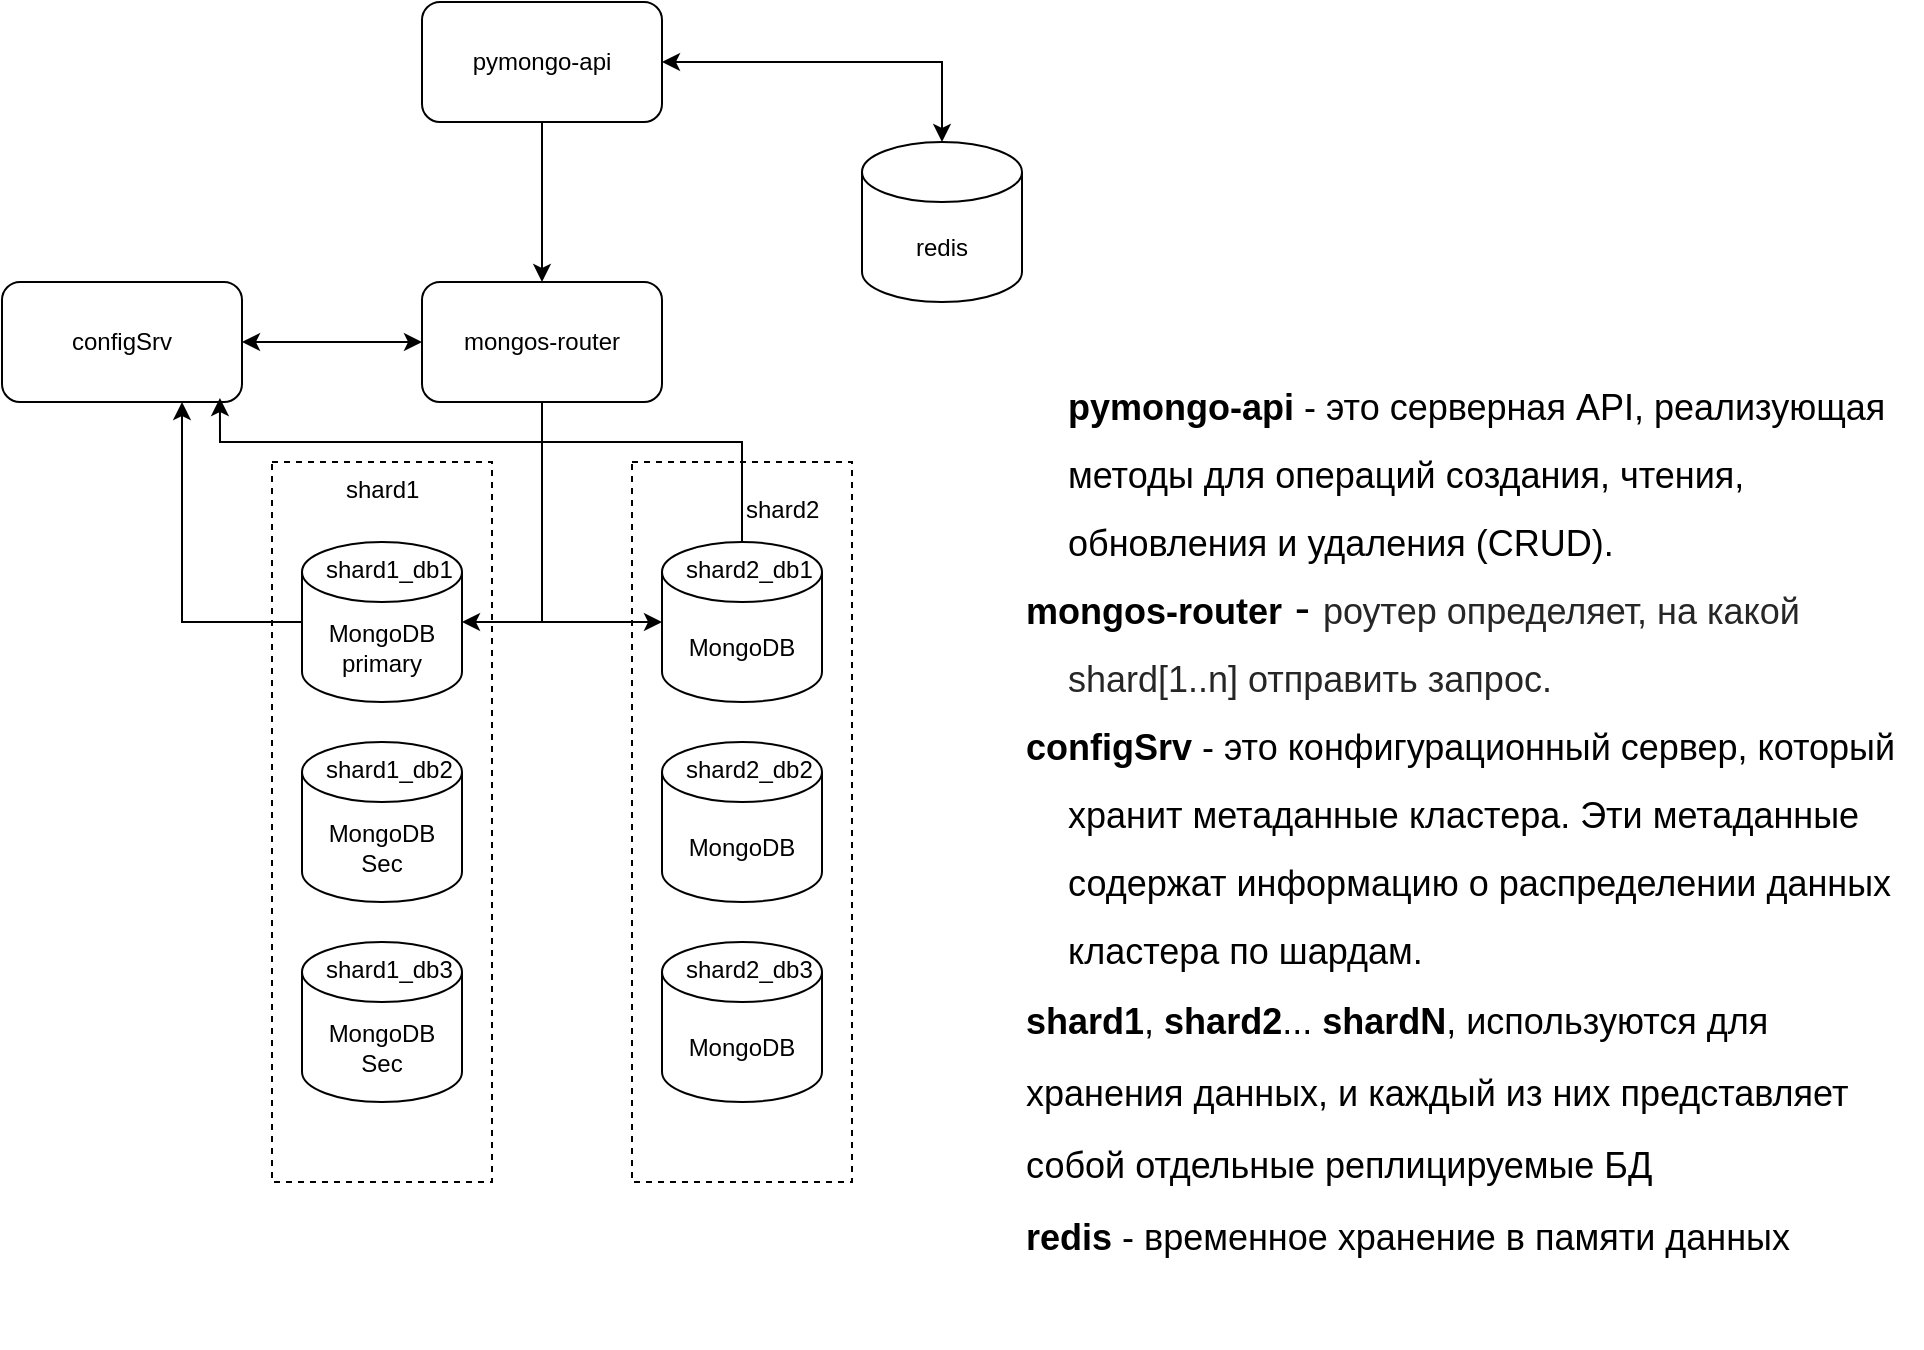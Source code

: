 <mxfile version="25.0.3">
  <diagram name="Страница — 1" id="HA7gu8ezeM9_Vz-Kj3a0">
    <mxGraphModel dx="1434" dy="829" grid="1" gridSize="10" guides="1" tooltips="1" connect="1" arrows="1" fold="1" page="1" pageScale="1" pageWidth="827" pageHeight="1169" math="0" shadow="0">
      <root>
        <mxCell id="0" />
        <mxCell id="1" parent="0" />
        <mxCell id="6RResULeIwUrUMpcnrF6-1" value="pymongo-api" style="rounded=1;whiteSpace=wrap;html=1;" vertex="1" parent="1">
          <mxGeometry x="290" y="30" width="120" height="60" as="geometry" />
        </mxCell>
        <mxCell id="6RResULeIwUrUMpcnrF6-2" style="edgeStyle=orthogonalEdgeStyle;rounded=0;orthogonalLoop=1;jettySize=auto;html=1;exitX=0.5;exitY=1;exitDx=0;exitDy=0;entryX=0.5;entryY=0;entryDx=0;entryDy=0;" edge="1" parent="1" source="6RResULeIwUrUMpcnrF6-1" target="6RResULeIwUrUMpcnrF6-4">
          <mxGeometry relative="1" as="geometry">
            <mxPoint x="320" y="450" as="targetPoint" />
          </mxGeometry>
        </mxCell>
        <mxCell id="6RResULeIwUrUMpcnrF6-3" style="edgeStyle=orthogonalEdgeStyle;rounded=0;orthogonalLoop=1;jettySize=auto;html=1;entryX=1;entryY=0.5;entryDx=0;entryDy=0;entryPerimeter=0;" edge="1" parent="1" source="6RResULeIwUrUMpcnrF6-4" target="6RResULeIwUrUMpcnrF6-10">
          <mxGeometry relative="1" as="geometry">
            <mxPoint x="350" y="350" as="targetPoint" />
          </mxGeometry>
        </mxCell>
        <mxCell id="6RResULeIwUrUMpcnrF6-4" value="mongos-router" style="rounded=1;whiteSpace=wrap;html=1;" vertex="1" parent="1">
          <mxGeometry x="290" y="170" width="120" height="60" as="geometry" />
        </mxCell>
        <mxCell id="6RResULeIwUrUMpcnrF6-5" style="edgeStyle=orthogonalEdgeStyle;rounded=0;orthogonalLoop=1;jettySize=auto;html=1;entryX=0;entryY=0.5;entryDx=0;entryDy=0;startArrow=classic;startFill=1;" edge="1" parent="1" source="6RResULeIwUrUMpcnrF6-6" target="6RResULeIwUrUMpcnrF6-4">
          <mxGeometry relative="1" as="geometry" />
        </mxCell>
        <mxCell id="6RResULeIwUrUMpcnrF6-6" value="configSrv" style="rounded=1;whiteSpace=wrap;html=1;" vertex="1" parent="1">
          <mxGeometry x="80" y="170" width="120" height="60" as="geometry" />
        </mxCell>
        <mxCell id="6RResULeIwUrUMpcnrF6-7" value="MongoDB" style="shape=cylinder3;whiteSpace=wrap;html=1;boundedLbl=1;backgroundOutline=1;size=15;" vertex="1" parent="1">
          <mxGeometry x="410" y="300" width="80" height="80" as="geometry" />
        </mxCell>
        <mxCell id="6RResULeIwUrUMpcnrF6-8" value="&lt;div style=&quot;text-align: center;&quot;&gt;shard2&lt;/div&gt;" style="text;whiteSpace=wrap;html=1;" vertex="1" parent="1">
          <mxGeometry x="450" y="270" width="50" height="30" as="geometry" />
        </mxCell>
        <mxCell id="6RResULeIwUrUMpcnrF6-9" style="edgeStyle=orthogonalEdgeStyle;rounded=0;orthogonalLoop=1;jettySize=auto;html=1;entryX=0.75;entryY=1;entryDx=0;entryDy=0;" edge="1" parent="1" source="6RResULeIwUrUMpcnrF6-10" target="6RResULeIwUrUMpcnrF6-6">
          <mxGeometry relative="1" as="geometry" />
        </mxCell>
        <mxCell id="6RResULeIwUrUMpcnrF6-10" value="MongoDB&lt;br&gt;primary" style="shape=cylinder3;whiteSpace=wrap;html=1;boundedLbl=1;backgroundOutline=1;size=15;" vertex="1" parent="1">
          <mxGeometry x="230" y="300" width="80" height="80" as="geometry" />
        </mxCell>
        <mxCell id="6RResULeIwUrUMpcnrF6-11" value="&lt;div style=&quot;text-align: center;&quot;&gt;shard1&lt;/div&gt;" style="text;whiteSpace=wrap;html=1;" vertex="1" parent="1">
          <mxGeometry x="250" y="260" width="40" height="30" as="geometry" />
        </mxCell>
        <mxCell id="6RResULeIwUrUMpcnrF6-12" value="MongoDB&lt;div&gt;Sec&lt;/div&gt;" style="shape=cylinder3;whiteSpace=wrap;html=1;boundedLbl=1;backgroundOutline=1;size=15;" vertex="1" parent="1">
          <mxGeometry x="230" y="400" width="80" height="80" as="geometry" />
        </mxCell>
        <mxCell id="6RResULeIwUrUMpcnrF6-13" value="MongoDB&lt;div&gt;Sec&lt;/div&gt;" style="shape=cylinder3;whiteSpace=wrap;html=1;boundedLbl=1;backgroundOutline=1;size=15;" vertex="1" parent="1">
          <mxGeometry x="230" y="500" width="80" height="80" as="geometry" />
        </mxCell>
        <mxCell id="6RResULeIwUrUMpcnrF6-14" value="MongoDB" style="shape=cylinder3;whiteSpace=wrap;html=1;boundedLbl=1;backgroundOutline=1;size=15;" vertex="1" parent="1">
          <mxGeometry x="410" y="400" width="80" height="80" as="geometry" />
        </mxCell>
        <mxCell id="6RResULeIwUrUMpcnrF6-15" value="MongoDB" style="shape=cylinder3;whiteSpace=wrap;html=1;boundedLbl=1;backgroundOutline=1;size=15;" vertex="1" parent="1">
          <mxGeometry x="410" y="500" width="80" height="80" as="geometry" />
        </mxCell>
        <mxCell id="6RResULeIwUrUMpcnrF6-16" value="" style="rounded=0;whiteSpace=wrap;html=1;fillColor=none;dashed=1;" vertex="1" parent="1">
          <mxGeometry x="215" y="260" width="110" height="360" as="geometry" />
        </mxCell>
        <mxCell id="6RResULeIwUrUMpcnrF6-17" value="" style="rounded=0;whiteSpace=wrap;html=1;fillColor=none;dashed=1;" vertex="1" parent="1">
          <mxGeometry x="395" y="260" width="110" height="360" as="geometry" />
        </mxCell>
        <mxCell id="6RResULeIwUrUMpcnrF6-18" value="&lt;div style=&quot;text-align: center;&quot;&gt;shard1_db1&lt;/div&gt;" style="text;whiteSpace=wrap;html=1;" vertex="1" parent="1">
          <mxGeometry x="240" y="300" width="40" height="30" as="geometry" />
        </mxCell>
        <mxCell id="6RResULeIwUrUMpcnrF6-19" value="&lt;div style=&quot;text-align: center;&quot;&gt;shard1_db2&lt;/div&gt;" style="text;whiteSpace=wrap;html=1;" vertex="1" parent="1">
          <mxGeometry x="240" y="400" width="40" height="30" as="geometry" />
        </mxCell>
        <mxCell id="6RResULeIwUrUMpcnrF6-20" value="&lt;div style=&quot;text-align: center;&quot;&gt;shard1_db3&lt;/div&gt;" style="text;whiteSpace=wrap;html=1;" vertex="1" parent="1">
          <mxGeometry x="240" y="500" width="40" height="30" as="geometry" />
        </mxCell>
        <mxCell id="6RResULeIwUrUMpcnrF6-21" value="&lt;div style=&quot;text-align: center;&quot;&gt;shard2_db1&lt;/div&gt;" style="text;whiteSpace=wrap;html=1;" vertex="1" parent="1">
          <mxGeometry x="420" y="300" width="40" height="30" as="geometry" />
        </mxCell>
        <mxCell id="6RResULeIwUrUMpcnrF6-22" value="&lt;div style=&quot;text-align: center;&quot;&gt;shard2_db2&lt;/div&gt;" style="text;whiteSpace=wrap;html=1;" vertex="1" parent="1">
          <mxGeometry x="420" y="400" width="40" height="30" as="geometry" />
        </mxCell>
        <mxCell id="6RResULeIwUrUMpcnrF6-23" value="&lt;div style=&quot;text-align: center;&quot;&gt;shard2_db3&lt;/div&gt;" style="text;whiteSpace=wrap;html=1;" vertex="1" parent="1">
          <mxGeometry x="420" y="500" width="40" height="30" as="geometry" />
        </mxCell>
        <mxCell id="6RResULeIwUrUMpcnrF6-24" style="edgeStyle=orthogonalEdgeStyle;rounded=0;orthogonalLoop=1;jettySize=auto;html=1;entryX=0;entryY=0.5;entryDx=0;entryDy=0;entryPerimeter=0;" edge="1" parent="1" source="6RResULeIwUrUMpcnrF6-4" target="6RResULeIwUrUMpcnrF6-7">
          <mxGeometry relative="1" as="geometry" />
        </mxCell>
        <mxCell id="6RResULeIwUrUMpcnrF6-25" style="edgeStyle=orthogonalEdgeStyle;rounded=0;orthogonalLoop=1;jettySize=auto;html=1;entryX=0.908;entryY=0.967;entryDx=0;entryDy=0;entryPerimeter=0;" edge="1" parent="1" source="6RResULeIwUrUMpcnrF6-7" target="6RResULeIwUrUMpcnrF6-6">
          <mxGeometry relative="1" as="geometry">
            <Array as="points">
              <mxPoint x="450" y="250" />
              <mxPoint x="189" y="250" />
            </Array>
          </mxGeometry>
        </mxCell>
        <mxCell id="6RResULeIwUrUMpcnrF6-26" value="redis" style="shape=cylinder3;whiteSpace=wrap;html=1;boundedLbl=1;backgroundOutline=1;size=15;" vertex="1" parent="1">
          <mxGeometry x="510" y="100" width="80" height="80" as="geometry" />
        </mxCell>
        <mxCell id="6RResULeIwUrUMpcnrF6-27" style="edgeStyle=orthogonalEdgeStyle;rounded=0;orthogonalLoop=1;jettySize=auto;html=1;entryX=0.5;entryY=0;entryDx=0;entryDy=0;entryPerimeter=0;startArrow=classic;startFill=1;" edge="1" parent="1" source="6RResULeIwUrUMpcnrF6-1" target="6RResULeIwUrUMpcnrF6-26">
          <mxGeometry relative="1" as="geometry" />
        </mxCell>
        <mxCell id="6RResULeIwUrUMpcnrF6-28" value="&lt;h1 style=&quot;margin-top: 0px;&quot;&gt;&lt;p class=&quot;p1&quot; style=&quot;text-indent: 0px; margin: 0px 0px 0px 21px; font-variant-numeric: normal; font-variant-east-asian: normal; font-variant-alternates: normal; font-kerning: auto; font-optical-sizing: auto; font-feature-settings: normal; font-variation-settings: normal; font-variant-position: normal; font-stretch: normal; line-height: normal;&quot;&gt;&lt;span style=&quot;font-size: 18px;&quot;&gt;pymongo-api&lt;/span&gt;&lt;span style=&quot;font-size: 18px; font-weight: normal;&quot;&gt; - это серверная API, реализующая методы для операций создания, чтения, обновления и удаления (CRUD).&lt;/span&gt;&lt;br&gt;&lt;/p&gt;&lt;p class=&quot;p1&quot; style=&quot;margin: 0px 0px 0px 21px; text-indent: -21px; font-variant-numeric: normal; font-variant-east-asian: normal; font-variant-alternates: normal; font-kerning: auto; font-optical-sizing: auto; font-feature-settings: normal; font-variation-settings: normal; font-variant-position: normal; font-stretch: normal; line-height: normal;&quot;&gt;&lt;span style=&quot;background-color: initial; text-indent: 0px;&quot;&gt;&lt;font style=&quot;font-size: 18px;&quot;&gt;mongos-router&lt;/font&gt;&lt;span style=&quot;font-size: 23px;&quot;&gt;&amp;nbsp;&lt;span style=&quot;font-weight: normal;&quot;&gt;-&amp;nbsp;&lt;/span&gt;&lt;/span&gt;&lt;/span&gt;&lt;span style=&quot;font-size: 18px; background-color: rgb(255, 255, 255); color: rgba(0, 0, 0, 0.85); font-family: &amp;quot;YS Text&amp;quot;, sans-serif; font-weight: 400; white-space-collapse: preserve-breaks;&quot;&gt;роутер определяет, на какой shard[1..n] отправить запрос.&lt;/span&gt;&lt;/p&gt;&lt;p class=&quot;p1&quot; style=&quot;margin: 0px 0px 0px 21px; text-indent: -21px; font-variant-numeric: normal; font-variant-east-asian: normal; font-variant-alternates: normal; font-kerning: auto; font-optical-sizing: auto; font-feature-settings: normal; font-variation-settings: normal; font-variant-position: normal; font-stretch: normal; line-height: normal;&quot;&gt;&lt;span style=&quot;background-color: initial; font-size: 18px;&quot;&gt;configSrv&lt;/span&gt;&lt;span style=&quot;background-color: initial; font-size: 18px; font-weight: normal;&quot;&gt; - это конфигурационный сервер, который хранит метаданные кластера. Эти метаданные содержат информацию о распределении данных кластера по шардам.&lt;/span&gt;&lt;/p&gt;&lt;div style=&quot;&quot;&gt;&lt;span style=&quot;background-color: initial; font-size: 18px;&quot;&gt;shard1&lt;/span&gt;&lt;span style=&quot;background-color: initial; font-size: 18px; font-weight: normal;&quot;&gt;, &lt;/span&gt;&lt;span style=&quot;background-color: initial; font-size: 18px;&quot;&gt;shard2&lt;/span&gt;&lt;span style=&quot;background-color: initial; font-size: 18px; font-weight: normal;&quot;&gt;... &lt;/span&gt;&lt;span style=&quot;background-color: initial; font-size: 18px;&quot;&gt;shardN&lt;/span&gt;&lt;span style=&quot;background-color: initial; font-size: 18px; font-weight: normal;&quot;&gt;, используются для хранения данных, и каждый из них представляет собой отдельные реплицируемые БД&lt;/span&gt;&lt;/div&gt;&lt;div style=&quot;&quot;&gt;&lt;span style=&quot;font-size: 18px;&quot;&gt;redis &lt;/span&gt;&lt;span style=&quot;font-size: 18px; font-weight: 400;&quot;&gt;- временное хранение в памяти данных&amp;nbsp;&lt;/span&gt;&lt;/div&gt;&lt;/h1&gt;" style="text;html=1;whiteSpace=wrap;overflow=hidden;rounded=0;fontSize=15;align=left;" vertex="1" parent="1">
          <mxGeometry x="590" y="205" width="450" height="495" as="geometry" />
        </mxCell>
      </root>
    </mxGraphModel>
  </diagram>
</mxfile>
